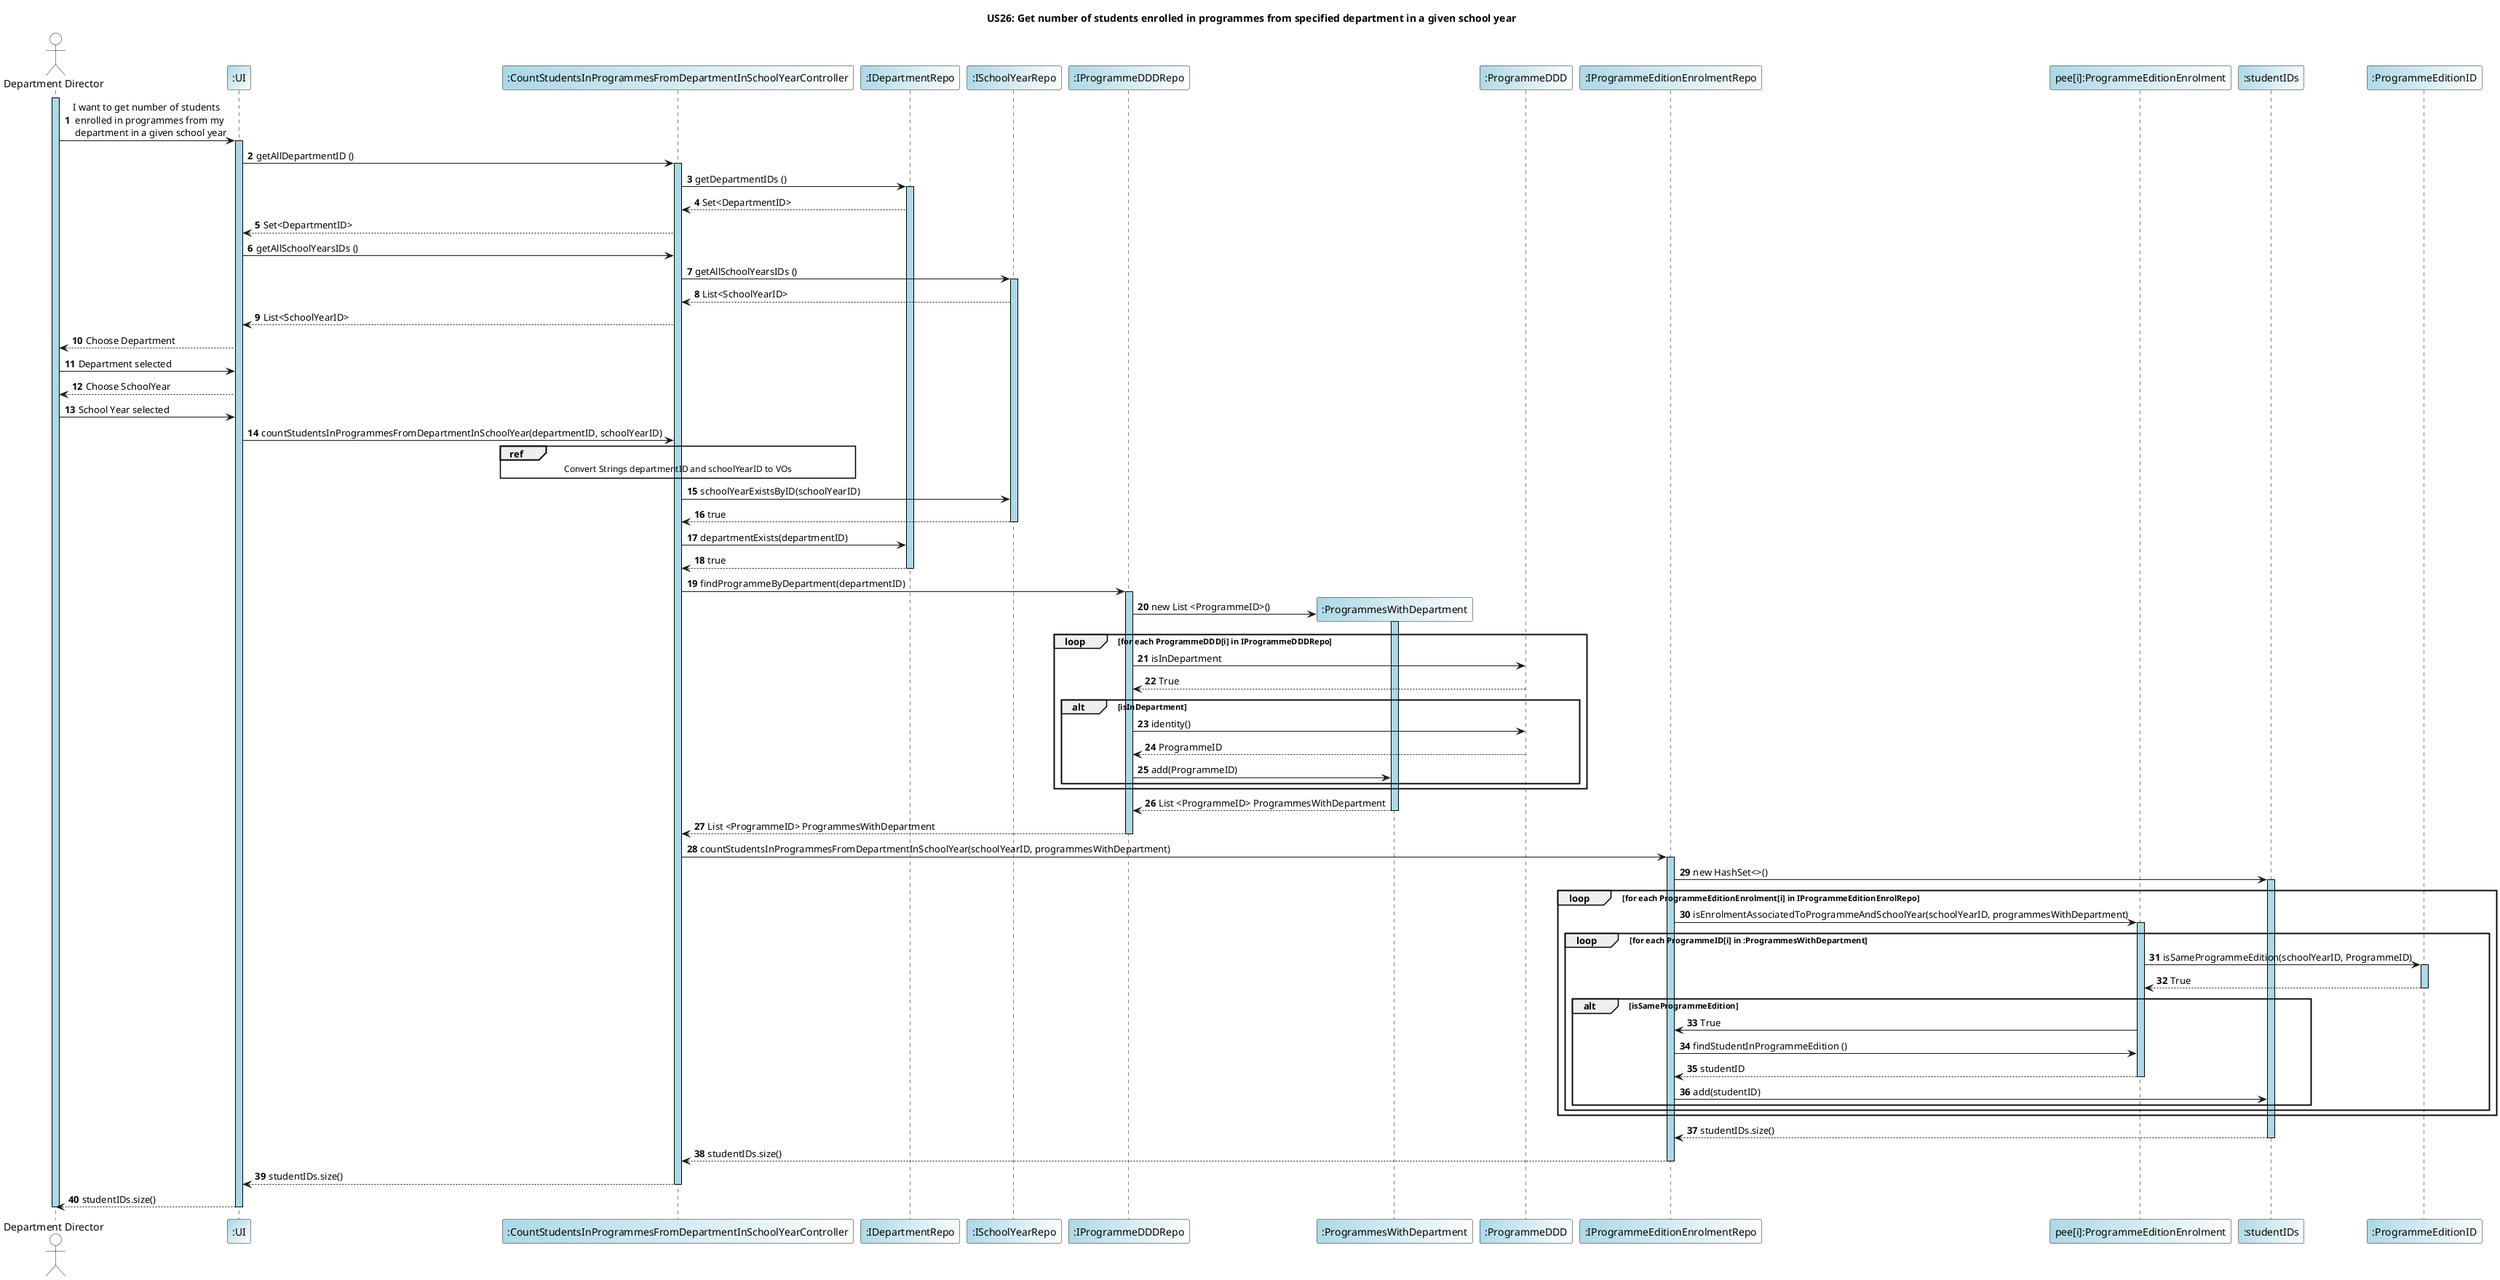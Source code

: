 @startuml

title US26: Get number of students enrolled in programmes from specified department in a given school year
autonumber
skinparam sequence {
   LifelineBorderColor Black
   LifelineBackgroundColor LightBlue
 }

actor "Department Director" as DepartmentDir #White
participant ":UI" as UI #LightBlue/White
participant ":CountStudentsInProgrammesFromDepartmentInSchoolYearController" as Controller #LightBlue/White
participant ":IDepartmentRepo" as IDepartmentRepo #LightBlue/White
participant ":ISchoolYearRepo" as ISchoolYearRepo #LightBlue/White
participant ":IProgrammeDDDRepo" as IProgrammeDDDRepo #LightBlue/White




activate DepartmentDir
DepartmentDir -> UI: I want to get number of students \n enrolled in programmes from my \n department in a given school year
activate UI

UI -> Controller: getAllDepartmentID ()
activate Controller
Controller -> IDepartmentRepo: getDepartmentIDs ()
activate IDepartmentRepo
IDepartmentRepo --> Controller: Set<DepartmentID>


Controller --> UI: Set<DepartmentID>
UI -> Controller: getAllSchoolYearsIDs ()
Controller -> ISchoolYearRepo: getAllSchoolYearsIDs ()
activate ISchoolYearRepo
ISchoolYearRepo --> Controller: List<SchoolYearID>
Controller --> UI: List<SchoolYearID>


UI-->DepartmentDir: Choose Department
DepartmentDir ->UI: Department selected
UI --> DepartmentDir: Choose SchoolYear
DepartmentDir ->UI: School Year selected

UI-> Controller: countStudentsInProgrammesFromDepartmentInSchoolYear(departmentID, schoolYearID)

ref over Controller
Convert Strings departmentID and schoolYearID to VOs
end ref

Controller -> ISchoolYearRepo: schoolYearExistsByID(schoolYearID)
ISchoolYearRepo --> Controller: true
deactivate ISchoolYearRepo
Controller -> IDepartmentRepo: departmentExists(departmentID)
IDepartmentRepo-->Controller: true
deactivate IDepartmentRepo
Controller -> IProgrammeDDDRepo: findProgrammeByDepartment(departmentID)
activate IProgrammeDDDRepo

create ":ProgrammesWithDepartment" #LightBlue/White
IProgrammeDDDRepo -> ":ProgrammesWithDepartment"** : new List <ProgrammeID>()
activate ":ProgrammesWithDepartment"
participant ":ProgrammeDDD" as ProgrammeDDD #LightBlue/White
loop for each ProgrammeDDD[i] in IProgrammeDDDRepo
IProgrammeDDDRepo -> ProgrammeDDD: isInDepartment
ProgrammeDDD --> IProgrammeDDDRepo: True
alt isInDepartment

IProgrammeDDDRepo -> ProgrammeDDD: identity()
ProgrammeDDD --> IProgrammeDDDRepo: ProgrammeID
IProgrammeDDDRepo -> ":ProgrammesWithDepartment": add(ProgrammeID)
end
end
":ProgrammesWithDepartment" --> IProgrammeDDDRepo: List <ProgrammeID> ProgrammesWithDepartment
deactivate ":ProgrammesWithDepartment"
IProgrammeDDDRepo --> Controller: List <ProgrammeID> ProgrammesWithDepartment
deactivate IProgrammeDDDRepo
participant ":IProgrammeEditionEnrolmentRepo" as IProgrammeEditionEnrolRepo #LightBlue/White
participant "pee[i]:ProgrammeEditionEnrolment" as ProgrammeEditionEnrolment #LightBlue/White
participant ":studentIDs" as StudentIDs #LightBlue/White
participant ":ProgrammeEditionID" as ProgrammeEditionID #LightBlue/White

Controller -> IProgrammeEditionEnrolRepo: countStudentsInProgrammesFromDepartmentInSchoolYear(schoolYearID, programmesWithDepartment)
activate IProgrammeEditionEnrolRepo
IProgrammeEditionEnrolRepo -> StudentIDs: new HashSet<>()
activate StudentIDs
loop for each ProgrammeEditionEnrolment[i] in IProgrammeEditionEnrolRepo
IProgrammeEditionEnrolRepo ->ProgrammeEditionEnrolment :isEnrolmentAssociatedToProgrammeAndSchoolYear(schoolYearID, programmesWithDepartment)
activate ProgrammeEditionEnrolment
loop for each ProgrammeID[i] in :ProgrammesWithDepartment
ProgrammeEditionEnrolment -> ProgrammeEditionID: isSameProgrammeEdition(schoolYearID, ProgrammeID)
activate ProgrammeEditionID
ProgrammeEditionID --> ProgrammeEditionEnrolment: True
deactivate ProgrammeEditionID
alt isSameProgrammeEdition
ProgrammeEditionEnrolment -> IProgrammeEditionEnrolRepo: True
IProgrammeEditionEnrolRepo -> ProgrammeEditionEnrolment: findStudentInProgrammeEdition ()
ProgrammeEditionEnrolment --> IProgrammeEditionEnrolRepo: studentID
deactivate ProgrammeEditionEnrolment
IProgrammeEditionEnrolRepo -> StudentIDs: add(studentID)

end
end
end
StudentIDs --> IProgrammeEditionEnrolRepo: studentIDs.size()
deactivate StudentIDs
IProgrammeEditionEnrolRepo-->Controller: studentIDs.size()
deactivate IProgrammeEditionEnrolRepo
Controller --> UI:  studentIDs.size()
deactivate Controller
UI-->DepartmentDir: studentIDs.size()
deactivate DepartmentDir
deactivate UI


@enduml